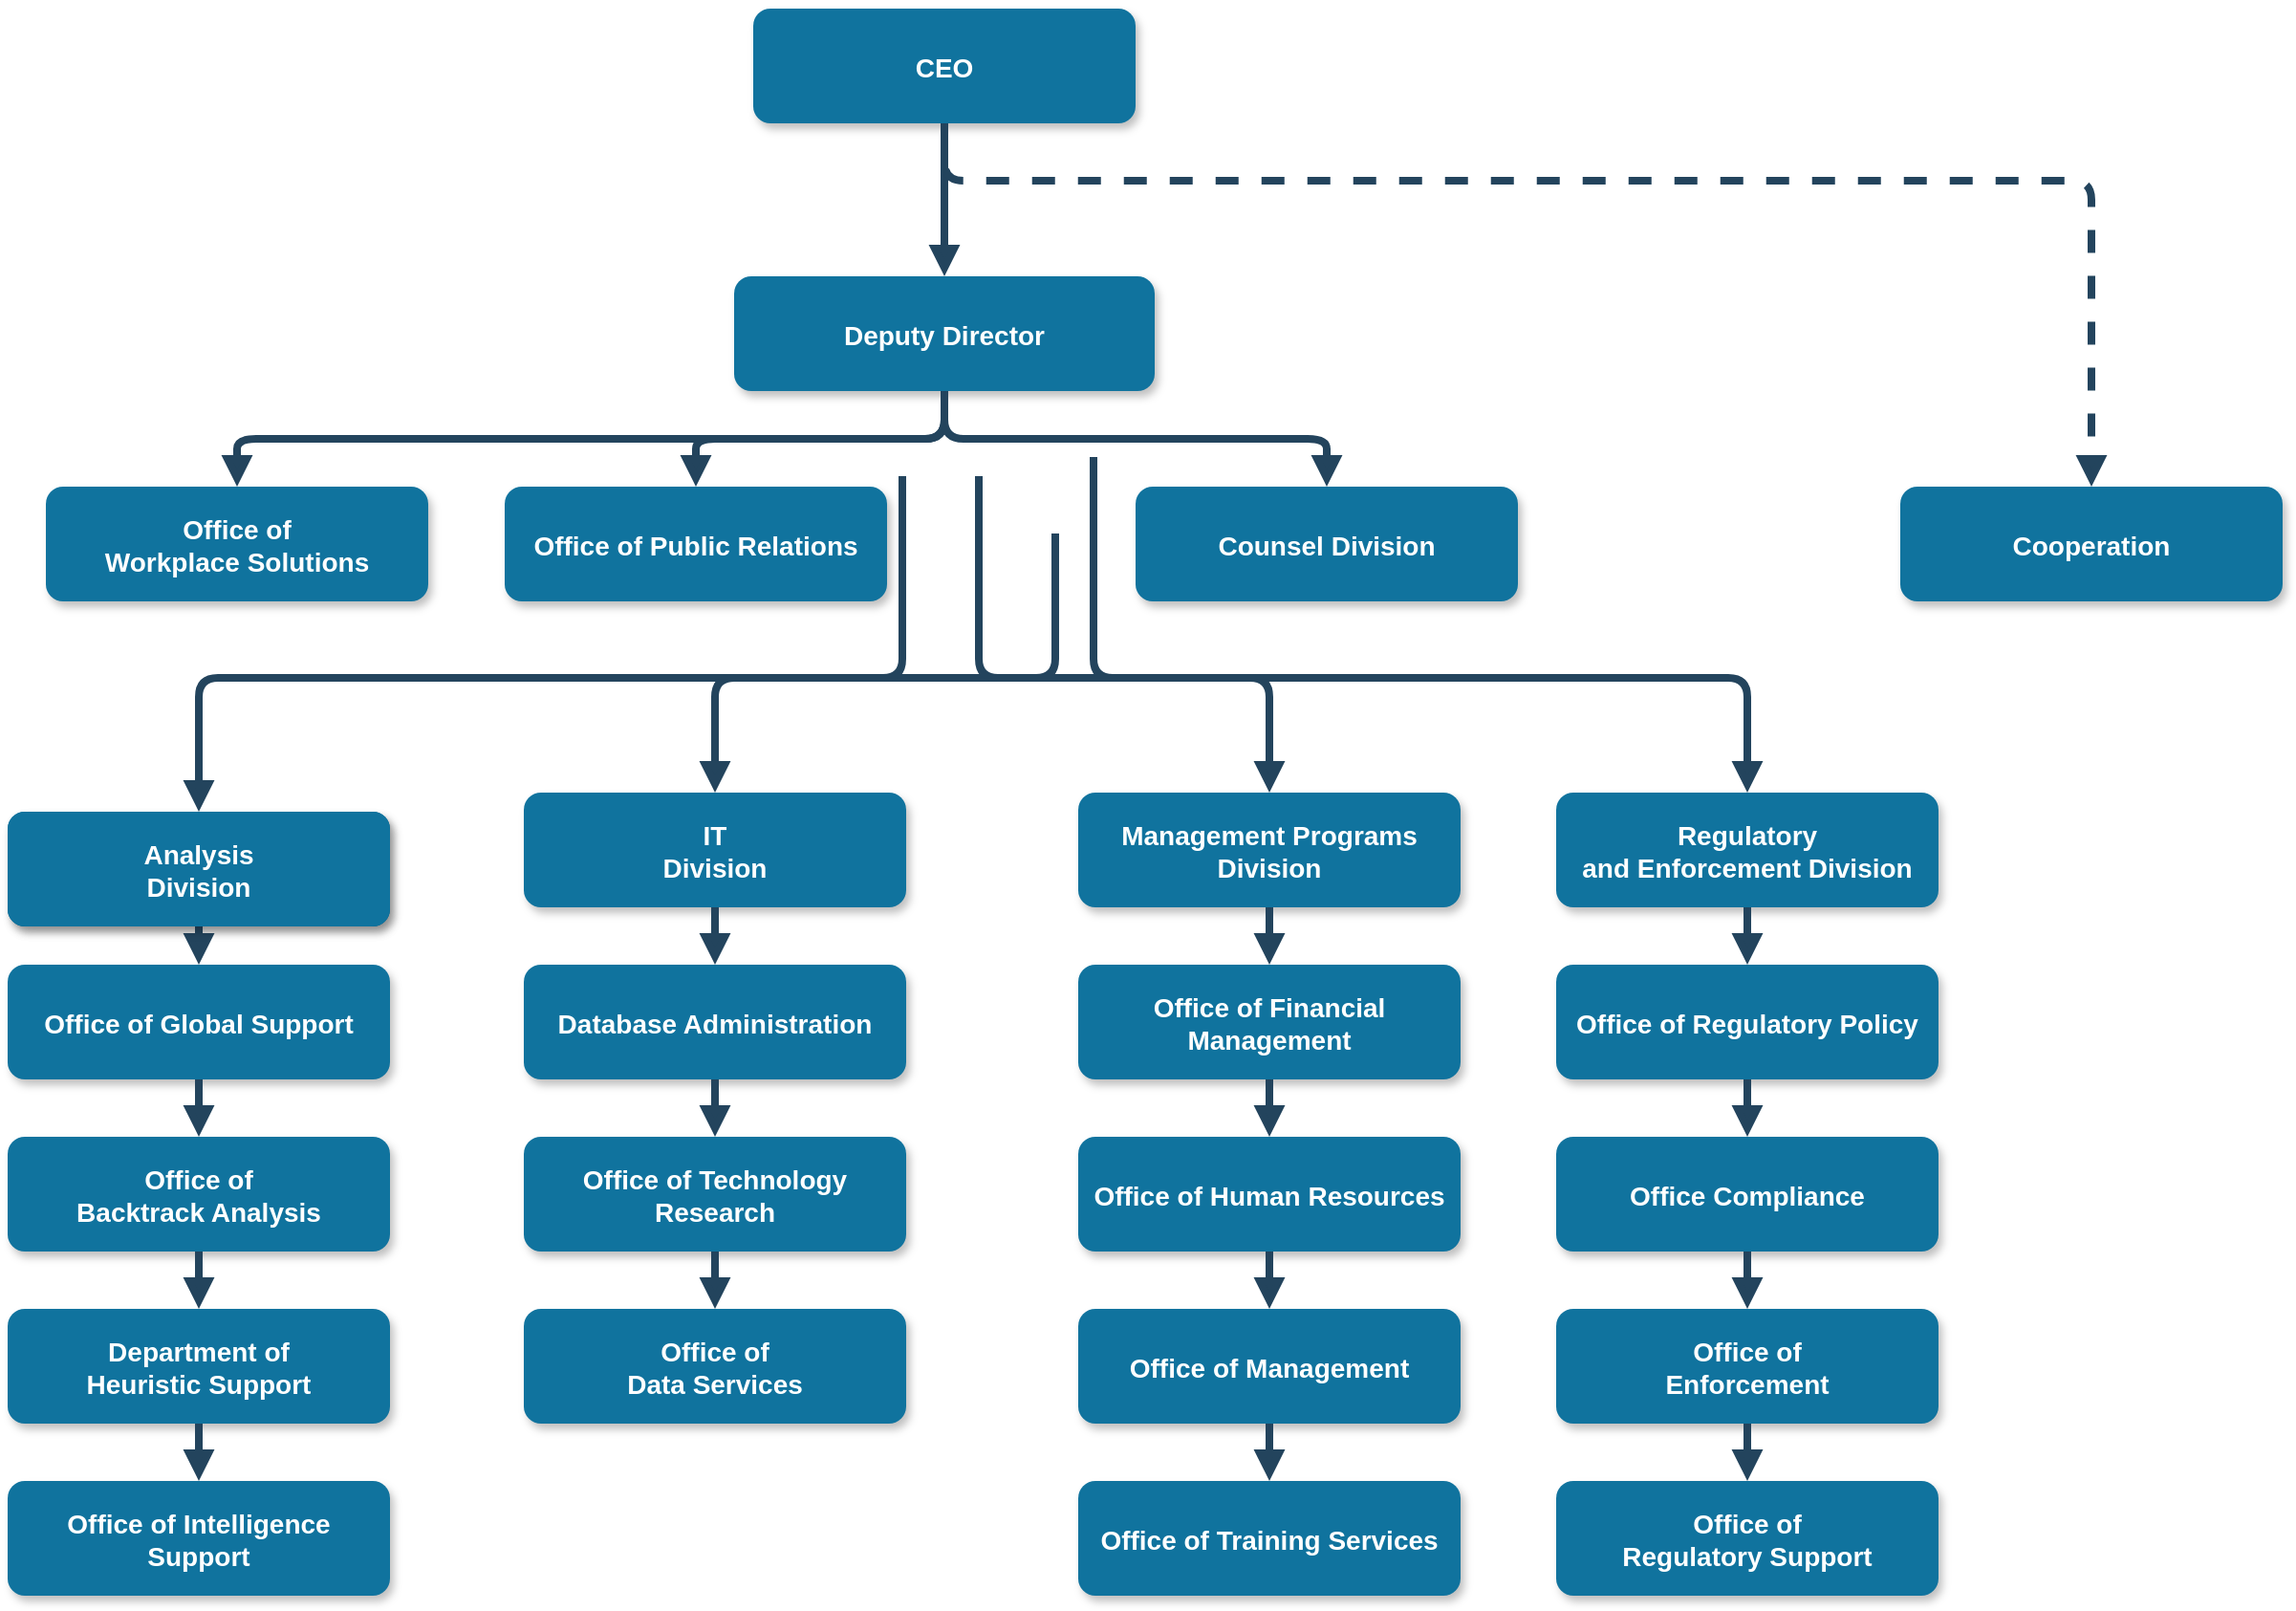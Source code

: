 <mxfile version="19.0.3" type="device" pages="2"><diagram name="Page-1" id="97916047-d0de-89f5-080d-49f4d83e522f"><mxGraphModel dx="866" dy="553" grid="1" gridSize="10" guides="1" tooltips="1" connect="1" arrows="1" fold="1" page="1" pageScale="1.5" pageWidth="1169" pageHeight="827" background="none" math="0" shadow="0"><root><mxCell id="0"/><mxCell id="1" parent="0"/><mxCell id="2" value="CEO" style="rounded=1;fillColor=#10739E;strokeColor=none;shadow=1;gradientColor=none;fontStyle=1;fontColor=#FFFFFF;fontSize=14;" parent="1" vertex="1"><mxGeometry x="672" y="205.5" width="200" height="60" as="geometry"/></mxCell><mxCell id="3" value="Deputy Director" style="rounded=1;fillColor=#10739E;strokeColor=none;shadow=1;gradientColor=none;fontStyle=1;fontColor=#FFFFFF;fontSize=14;" parent="1" vertex="1"><mxGeometry x="662" y="345.5" width="220" height="60" as="geometry"/></mxCell><mxCell id="4" value="Office of &#10;Workplace Solutions" style="rounded=1;fillColor=#10739E;strokeColor=none;shadow=1;gradientColor=none;fontStyle=1;fontColor=#FFFFFF;fontSize=14;" parent="1" vertex="1"><mxGeometry x="302" y="455.5" width="200" height="60" as="geometry"/></mxCell><mxCell id="5" value="Office of Public Relations" style="rounded=1;fillColor=#10739E;strokeColor=none;shadow=1;gradientColor=none;fontStyle=1;fontColor=#FFFFFF;fontSize=14;" parent="1" vertex="1"><mxGeometry x="542" y="455.5" width="200" height="60" as="geometry"/></mxCell><mxCell id="6" value="Counsel Division" style="rounded=1;fillColor=#10739E;strokeColor=none;shadow=1;gradientColor=none;fontStyle=1;fontColor=#FFFFFF;fontSize=14;" parent="1" vertex="1"><mxGeometry x="872" y="455.5" width="200" height="60" as="geometry"/></mxCell><mxCell id="7" value="Cooperation" style="rounded=1;fillColor=#10739E;strokeColor=none;shadow=1;gradientColor=none;fontStyle=1;fontColor=#FFFFFF;fontSize=14;" parent="1" vertex="1"><mxGeometry x="1272" y="455.5" width="200" height="60" as="geometry"/></mxCell><mxCell id="8" value="Analysis &#10;Division" style="rounded=1;fillColor=#10739E;strokeColor=none;shadow=1;gradientColor=none;fontStyle=1;fontColor=#FFFFFF;fontSize=14;" parent="1" vertex="1"><mxGeometry x="282" y="625.5" width="200" height="60" as="geometry"/></mxCell><mxCell id="9" value="Office of Global Support" style="rounded=1;fillColor=#10739E;strokeColor=none;shadow=1;gradientColor=none;fontStyle=1;fontColor=#FFFFFF;fontSize=14;" parent="1" vertex="1"><mxGeometry x="282" y="705.5" width="200" height="60" as="geometry"/></mxCell><mxCell id="10" value="Office of &#10;Backtrack Analysis" style="rounded=1;fillColor=#10739E;strokeColor=none;shadow=1;gradientColor=none;fontStyle=1;fontColor=#FFFFFF;fontSize=14;" parent="1" vertex="1"><mxGeometry x="282" y="795.5" width="200" height="60" as="geometry"/></mxCell><mxCell id="11" value="Department of &#10;Heuristic Support" style="rounded=1;fillColor=#10739E;strokeColor=none;shadow=1;gradientColor=none;fontStyle=1;fontColor=#FFFFFF;fontSize=14;" parent="1" vertex="1"><mxGeometry x="282" y="885.5" width="200" height="60" as="geometry"/></mxCell><mxCell id="12" value="Office of Intelligence &#10;Support" style="rounded=1;fillColor=#10739E;strokeColor=none;shadow=1;gradientColor=none;fontStyle=1;fontColor=#FFFFFF;fontSize=14;" parent="1" vertex="1"><mxGeometry x="282" y="975.5" width="200" height="60" as="geometry"/></mxCell><mxCell id="13" value="IT&#10;Division" style="rounded=1;fillColor=#10739E;strokeColor=none;shadow=1;gradientColor=none;fontStyle=1;fontColor=#FFFFFF;fontSize=14;" parent="1" vertex="1"><mxGeometry x="552" y="615.5" width="200" height="60" as="geometry"/></mxCell><mxCell id="14" value="Database Administration" style="rounded=1;fillColor=#10739E;strokeColor=none;shadow=1;gradientColor=none;fontStyle=1;fontColor=#FFFFFF;fontSize=14;" parent="1" vertex="1"><mxGeometry x="552" y="705.5" width="200" height="60" as="geometry"/></mxCell><mxCell id="15" value="Office of Technology &#10;Research" style="rounded=1;fillColor=#10739E;strokeColor=none;shadow=1;gradientColor=none;fontStyle=1;fontColor=#FFFFFF;fontSize=14;" parent="1" vertex="1"><mxGeometry x="552" y="795.5" width="200" height="60" as="geometry"/></mxCell><mxCell id="16" value="Office of&#10;Data Services" style="rounded=1;fillColor=#10739E;strokeColor=none;shadow=1;gradientColor=none;fontStyle=1;fontColor=#FFFFFF;fontSize=14;" parent="1" vertex="1"><mxGeometry x="552" y="885.5" width="200" height="60" as="geometry"/></mxCell><mxCell id="18" value="Management Programs &#10;Division" style="rounded=1;fillColor=#10739E;strokeColor=none;shadow=1;gradientColor=none;fontStyle=1;fontColor=#FFFFFF;fontSize=14;" parent="1" vertex="1"><mxGeometry x="842" y="615.5" width="200" height="60" as="geometry"/></mxCell><mxCell id="19" value="Office of Financial &#10;Management" style="rounded=1;fillColor=#10739E;strokeColor=none;shadow=1;gradientColor=none;fontStyle=1;fontColor=#FFFFFF;fontSize=14;" parent="1" vertex="1"><mxGeometry x="842" y="705.5" width="200" height="60" as="geometry"/></mxCell><mxCell id="20" value="Office of Human Resources" style="rounded=1;fillColor=#10739E;strokeColor=none;shadow=1;gradientColor=none;fontStyle=1;fontColor=#FFFFFF;fontSize=14;" parent="1" vertex="1"><mxGeometry x="842" y="795.5" width="200" height="60" as="geometry"/></mxCell><mxCell id="21" value="Office of Management " style="rounded=1;fillColor=#10739E;strokeColor=none;shadow=1;gradientColor=none;fontStyle=1;fontColor=#FFFFFF;fontSize=14;" parent="1" vertex="1"><mxGeometry x="842" y="885.5" width="200" height="60" as="geometry"/></mxCell><mxCell id="22" value="Office of Training Services" style="rounded=1;fillColor=#10739E;strokeColor=none;shadow=1;gradientColor=none;fontStyle=1;fontColor=#FFFFFF;fontSize=14;" parent="1" vertex="1"><mxGeometry x="842" y="975.5" width="200" height="60" as="geometry"/></mxCell><mxCell id="23" value="Regulatory &#10;and Enforcement Division" style="rounded=1;fillColor=#10739E;strokeColor=none;shadow=1;gradientColor=none;fontStyle=1;fontColor=#FFFFFF;fontSize=14;" parent="1" vertex="1"><mxGeometry x="1092" y="615.5" width="200" height="60" as="geometry"/></mxCell><mxCell id="24" value="Office of Regulatory Policy" style="rounded=1;fillColor=#10739E;strokeColor=none;shadow=1;gradientColor=none;fontStyle=1;fontColor=#FFFFFF;fontSize=14;" parent="1" vertex="1"><mxGeometry x="1092" y="705.5" width="200" height="60" as="geometry"/></mxCell><mxCell id="25" value="Office Compliance" style="rounded=1;fillColor=#10739E;strokeColor=none;shadow=1;gradientColor=none;fontStyle=1;fontColor=#FFFFFF;fontSize=14;" parent="1" vertex="1"><mxGeometry x="1092" y="795.5" width="200" height="60" as="geometry"/></mxCell><mxCell id="26" value="Office of &#10;Enforcement" style="rounded=1;fillColor=#10739E;strokeColor=none;shadow=1;gradientColor=none;fontStyle=1;fontColor=#FFFFFF;fontSize=14;" parent="1" vertex="1"><mxGeometry x="1092" y="885.5" width="200" height="60" as="geometry"/></mxCell><mxCell id="27" value="Office of&#10; Regulatory Support" style="rounded=1;fillColor=#10739E;strokeColor=none;shadow=1;gradientColor=none;fontStyle=1;fontColor=#FFFFFF;fontSize=14;" parent="1" vertex="1"><mxGeometry x="1092" y="975.5" width="200" height="60" as="geometry"/></mxCell><mxCell id="29" value="" style="edgeStyle=elbowEdgeStyle;elbow=vertical;strokeWidth=4;endArrow=block;endFill=1;fontStyle=1;strokeColor=#23445D;" parent="1" source="2" target="3" edge="1"><mxGeometry x="22" y="165.5" width="100" height="100" as="geometry"><mxPoint x="22" y="265.5" as="sourcePoint"/><mxPoint x="122" y="165.5" as="targetPoint"/></mxGeometry></mxCell><mxCell id="30" value="" style="edgeStyle=elbowEdgeStyle;elbow=vertical;strokeWidth=4;endArrow=block;endFill=1;fontStyle=1;strokeColor=#23445D;" parent="1" source="3" target="5" edge="1"><mxGeometry x="22" y="165.5" width="100" height="100" as="geometry"><mxPoint x="22" y="265.5" as="sourcePoint"/><mxPoint x="122" y="165.5" as="targetPoint"/></mxGeometry></mxCell><mxCell id="31" value="" style="edgeStyle=elbowEdgeStyle;elbow=vertical;strokeWidth=4;endArrow=block;endFill=1;fontStyle=1;strokeColor=#23445D;" parent="1" source="3" target="4" edge="1"><mxGeometry x="22" y="165.5" width="100" height="100" as="geometry"><mxPoint x="22" y="265.5" as="sourcePoint"/><mxPoint x="122" y="165.5" as="targetPoint"/></mxGeometry></mxCell><mxCell id="32" value="" style="edgeStyle=elbowEdgeStyle;elbow=vertical;strokeWidth=4;endArrow=block;endFill=1;fontStyle=1;strokeColor=#23445D;" parent="1" source="3" target="6" edge="1"><mxGeometry x="22" y="165.5" width="100" height="100" as="geometry"><mxPoint x="22" y="265.5" as="sourcePoint"/><mxPoint x="122" y="165.5" as="targetPoint"/></mxGeometry></mxCell><mxCell id="33" value="" style="edgeStyle=elbowEdgeStyle;elbow=vertical;strokeWidth=4;endArrow=block;endFill=1;fontStyle=1;dashed=1;strokeColor=#23445D;" parent="1" source="2" target="7" edge="1"><mxGeometry x="22" y="165.5" width="100" height="100" as="geometry"><mxPoint x="22" y="265.5" as="sourcePoint"/><mxPoint x="122" y="165.5" as="targetPoint"/><Array as="points"><mxPoint x="1062" y="295.5"/></Array></mxGeometry></mxCell><mxCell id="34" value="" style="edgeStyle=elbowEdgeStyle;elbow=vertical;strokeWidth=4;endArrow=block;endFill=1;fontStyle=1;strokeColor=#23445D;" parent="1" target="8" edge="1"><mxGeometry x="22" y="165.5" width="100" height="100" as="geometry"><mxPoint x="830" y="480" as="sourcePoint"/><mxPoint x="122" y="165.5" as="targetPoint"/><Array as="points"><mxPoint x="552" y="555.5"/></Array></mxGeometry></mxCell><mxCell id="37" value="" style="edgeStyle=elbowEdgeStyle;elbow=vertical;strokeWidth=4;endArrow=block;endFill=1;fontStyle=1;strokeColor=#23445D;" parent="1" target="23" edge="1"><mxGeometry x="22" y="165.5" width="100" height="100" as="geometry"><mxPoint x="850" y="440" as="sourcePoint"/><mxPoint x="122" y="165.5" as="targetPoint"/><Array as="points"><mxPoint x="972" y="555.5"/></Array></mxGeometry></mxCell><mxCell id="38" value="" style="edgeStyle=elbowEdgeStyle;elbow=vertical;strokeWidth=4;endArrow=block;endFill=1;fontStyle=1;strokeColor=#23445D;" parent="1" source="8" target="9" edge="1"><mxGeometry x="62" y="165.5" width="100" height="100" as="geometry"><mxPoint x="62" y="265.5" as="sourcePoint"/><mxPoint x="162" y="165.5" as="targetPoint"/></mxGeometry></mxCell><mxCell id="39" value="" style="edgeStyle=elbowEdgeStyle;elbow=vertical;strokeWidth=4;endArrow=block;endFill=1;fontStyle=1;strokeColor=#23445D;" parent="1" source="9" target="10" edge="1"><mxGeometry x="62" y="175.5" width="100" height="100" as="geometry"><mxPoint x="62" y="275.5" as="sourcePoint"/><mxPoint x="162" y="175.5" as="targetPoint"/></mxGeometry></mxCell><mxCell id="40" value="" style="edgeStyle=elbowEdgeStyle;elbow=vertical;strokeWidth=4;endArrow=block;endFill=1;fontStyle=1;strokeColor=#23445D;" parent="1" source="10" target="11" edge="1"><mxGeometry x="62" y="185.5" width="100" height="100" as="geometry"><mxPoint x="62" y="285.5" as="sourcePoint"/><mxPoint x="162" y="185.5" as="targetPoint"/></mxGeometry></mxCell><mxCell id="41" value="" style="edgeStyle=elbowEdgeStyle;elbow=vertical;strokeWidth=4;endArrow=block;endFill=1;fontStyle=1;strokeColor=#23445D;" parent="1" source="11" target="12" edge="1"><mxGeometry x="62" y="195.5" width="100" height="100" as="geometry"><mxPoint x="62" y="295.5" as="sourcePoint"/><mxPoint x="162" y="195.5" as="targetPoint"/></mxGeometry></mxCell><mxCell id="42" value="" style="edgeStyle=elbowEdgeStyle;elbow=vertical;strokeWidth=4;endArrow=block;endFill=1;fontStyle=1;strokeColor=#23445D;" parent="1" source="13" target="14" edge="1"><mxGeometry x="62" y="165.5" width="100" height="100" as="geometry"><mxPoint x="62" y="265.5" as="sourcePoint"/><mxPoint x="162" y="165.5" as="targetPoint"/></mxGeometry></mxCell><mxCell id="43" value="" style="edgeStyle=elbowEdgeStyle;elbow=vertical;strokeWidth=4;endArrow=block;endFill=1;fontStyle=1;strokeColor=#23445D;" parent="1" source="14" target="15" edge="1"><mxGeometry x="62" y="175.5" width="100" height="100" as="geometry"><mxPoint x="62" y="275.5" as="sourcePoint"/><mxPoint x="162" y="175.5" as="targetPoint"/></mxGeometry></mxCell><mxCell id="44" value="" style="edgeStyle=elbowEdgeStyle;elbow=vertical;strokeWidth=4;endArrow=block;endFill=1;fontStyle=1;strokeColor=#23445D;" parent="1" source="15" target="16" edge="1"><mxGeometry x="62" y="185.5" width="100" height="100" as="geometry"><mxPoint x="62" y="285.5" as="sourcePoint"/><mxPoint x="162" y="185.5" as="targetPoint"/></mxGeometry></mxCell><mxCell id="46" value="" style="edgeStyle=elbowEdgeStyle;elbow=vertical;strokeWidth=4;endArrow=block;endFill=1;fontStyle=1;strokeColor=#23445D;" parent="1" source="18" target="19" edge="1"><mxGeometry x="72" y="165.5" width="100" height="100" as="geometry"><mxPoint x="72" y="265.5" as="sourcePoint"/><mxPoint x="172" y="165.5" as="targetPoint"/></mxGeometry></mxCell><mxCell id="47" value="" style="edgeStyle=elbowEdgeStyle;elbow=vertical;strokeWidth=4;endArrow=block;endFill=1;fontStyle=1;strokeColor=#23445D;" parent="1" source="19" target="20" edge="1"><mxGeometry x="72" y="175.5" width="100" height="100" as="geometry"><mxPoint x="72" y="275.5" as="sourcePoint"/><mxPoint x="172" y="175.5" as="targetPoint"/></mxGeometry></mxCell><mxCell id="48" value="" style="edgeStyle=elbowEdgeStyle;elbow=vertical;strokeWidth=4;endArrow=block;endFill=1;fontStyle=1;strokeColor=#23445D;" parent="1" source="20" target="21" edge="1"><mxGeometry x="72" y="185.5" width="100" height="100" as="geometry"><mxPoint x="72" y="285.5" as="sourcePoint"/><mxPoint x="172" y="185.5" as="targetPoint"/></mxGeometry></mxCell><mxCell id="49" value="" style="edgeStyle=elbowEdgeStyle;elbow=vertical;strokeWidth=4;endArrow=block;endFill=1;fontStyle=1;strokeColor=#23445D;" parent="1" source="21" target="22" edge="1"><mxGeometry x="72" y="195.5" width="100" height="100" as="geometry"><mxPoint x="72" y="295.5" as="sourcePoint"/><mxPoint x="172" y="195.5" as="targetPoint"/></mxGeometry></mxCell><mxCell id="50" value="" style="edgeStyle=elbowEdgeStyle;elbow=vertical;strokeWidth=4;endArrow=block;endFill=1;fontStyle=1;strokeColor=#23445D;" parent="1" source="23" target="24" edge="1"><mxGeometry x="72" y="165.5" width="100" height="100" as="geometry"><mxPoint x="72" y="265.5" as="sourcePoint"/><mxPoint x="172" y="165.5" as="targetPoint"/></mxGeometry></mxCell><mxCell id="51" value="" style="edgeStyle=elbowEdgeStyle;elbow=vertical;strokeWidth=4;endArrow=block;endFill=1;fontStyle=1;strokeColor=#23445D;" parent="1" source="24" target="25" edge="1"><mxGeometry x="72" y="175.5" width="100" height="100" as="geometry"><mxPoint x="72" y="275.5" as="sourcePoint"/><mxPoint x="172" y="175.5" as="targetPoint"/></mxGeometry></mxCell><mxCell id="52" value="" style="edgeStyle=elbowEdgeStyle;elbow=vertical;strokeWidth=4;endArrow=block;endFill=1;fontStyle=1;strokeColor=#23445D;" parent="1" source="25" target="26" edge="1"><mxGeometry x="72" y="185.5" width="100" height="100" as="geometry"><mxPoint x="72" y="285.5" as="sourcePoint"/><mxPoint x="172" y="185.5" as="targetPoint"/></mxGeometry></mxCell><mxCell id="53" value="" style="edgeStyle=elbowEdgeStyle;elbow=vertical;strokeWidth=4;endArrow=block;endFill=1;fontStyle=1;strokeColor=#23445D;" parent="1" source="26" target="27" edge="1"><mxGeometry x="72" y="195.5" width="100" height="100" as="geometry"><mxPoint x="72" y="295.5" as="sourcePoint"/><mxPoint x="172" y="195.5" as="targetPoint"/></mxGeometry></mxCell><mxCell id="54" value="" style="edgeStyle=elbowEdgeStyle;elbow=vertical;strokeWidth=4;endArrow=block;endFill=1;fontStyle=1;strokeColor=#23445D;" parent="1" target="13" edge="1"><mxGeometry x="22" y="165.5" width="100" height="100" as="geometry"><mxPoint x="750" y="450" as="sourcePoint"/><mxPoint x="122" y="165.5" as="targetPoint"/><Array as="points"><mxPoint x="652" y="555.5"/></Array></mxGeometry></mxCell><mxCell id="55" value="" style="edgeStyle=elbowEdgeStyle;elbow=vertical;strokeWidth=4;endArrow=block;endFill=1;fontStyle=1;strokeColor=#23445D;" parent="1" target="18" edge="1"><mxGeometry x="22" y="165.5" width="100" height="100" as="geometry"><mxPoint x="790" y="450" as="sourcePoint"/><mxPoint x="122" y="165.5" as="targetPoint"/><Array as="points"><mxPoint x="942" y="555.5"/></Array></mxGeometry></mxCell><mxCell id="XKDRv-IVMQBQ2wQmNPty-55" value="Analysis &#10;Division" style="rounded=1;fillColor=#10739E;strokeColor=none;shadow=1;gradientColor=none;fontStyle=1;fontColor=#FFFFFF;fontSize=14;" parent="1" vertex="1"><mxGeometry x="282" y="625.5" width="200" height="60" as="geometry"/></mxCell></root></mxGraphModel></diagram><diagram id="vT-ameYyPmTnkrsX9AWl" name="Página-2"><mxGraphModel dx="1019" dy="651" grid="1" gridSize="10" guides="1" tooltips="1" connect="1" arrows="1" fold="1" page="1" pageScale="1" pageWidth="827" pageHeight="1169" math="0" shadow="0"><root><mxCell id="0"/><mxCell id="1" parent="0"/><mxCell id="h2H-JvPtuWfwIpTq1Qzt-1" value="CEO" style="rounded=1;fillColor=#10739E;strokeColor=none;shadow=1;gradientColor=none;fontStyle=1;fontColor=#FFFFFF;fontSize=14;" parent="1" vertex="1"><mxGeometry x="560" y="100" width="200" height="60" as="geometry"/></mxCell><mxCell id="6qBDC7bkaOfflLgzDCaR-1" value="" style="edgeStyle=elbowEdgeStyle;strokeWidth=4;endArrow=block;endFill=1;fontStyle=1;strokeColor=#23445D;exitX=0.5;exitY=1;exitDx=0;exitDy=0;startArrow=none;entryX=1;entryY=0.5;entryDx=0;entryDy=0;" parent="1" source="BiW3LJtFFpmj5tYcXLBt-10" target="BiW3LJtFFpmj5tYcXLBt-2" edge="1"><mxGeometry x="-270" y="-34.5" width="100" height="100" as="geometry"><mxPoint x="538" y="280" as="sourcePoint"/><mxPoint x="330" y="740" as="targetPoint"/><Array as="points"><mxPoint x="660" y="380"/></Array></mxGeometry></mxCell><mxCell id="BiW3LJtFFpmj5tYcXLBt-6" value="" style="edgeStyle=elbowEdgeStyle;strokeWidth=4;endArrow=block;endFill=1;fontStyle=1;strokeColor=#23445D;exitX=0.5;exitY=1;exitDx=0;exitDy=0;entryX=1;entryY=0.5;entryDx=0;entryDy=0;" parent="1" source="BiW3LJtFFpmj5tYcXLBt-10" target="BiW3LJtFFpmj5tYcXLBt-1" edge="1"><mxGeometry x="-220" y="180.5" width="100" height="100" as="geometry"><mxPoint x="710" y="385" as="sourcePoint"/><mxPoint x="500" y="535" as="targetPoint"/><Array as="points"><mxPoint x="660" y="430"/></Array></mxGeometry></mxCell><mxCell id="Zw_r8Z9AT6042wjIXPFY-2" value="" style="edgeStyle=elbowEdgeStyle;strokeWidth=4;endArrow=block;endFill=1;fontStyle=1;strokeColor=#23445D;exitX=0.5;exitY=1;exitDx=0;exitDy=0;entryX=1;entryY=0.5;entryDx=0;entryDy=0;" parent="1" source="BiW3LJtFFpmj5tYcXLBt-10" target="BiW3LJtFFpmj5tYcXLBt-9" edge="1"><mxGeometry x="-190" y="260.5" width="100" height="100" as="geometry"><mxPoint x="690.0" y="390" as="sourcePoint"/><mxPoint x="610.0" y="570" as="targetPoint"/><Array as="points"><mxPoint x="660" y="440"/></Array></mxGeometry></mxCell><mxCell id="Zw_r8Z9AT6042wjIXPFY-3" value="" style="edgeStyle=elbowEdgeStyle;strokeWidth=4;endArrow=block;endFill=1;fontStyle=1;strokeColor=#23445D;entryX=1;entryY=0.5;entryDx=0;entryDy=0;exitX=0.5;exitY=1;exitDx=0;exitDy=0;" parent="1" source="BiW3LJtFFpmj5tYcXLBt-10" target="BiW3LJtFFpmj5tYcXLBt-3" edge="1"><mxGeometry x="-180" y="270.5" width="100" height="100" as="geometry"><mxPoint x="700" y="350" as="sourcePoint"/><mxPoint x="590.0" y="580" as="targetPoint"/><Array as="points"><mxPoint x="660" y="600"/></Array></mxGeometry></mxCell><mxCell id="Zw_r8Z9AT6042wjIXPFY-4" value="" style="edgeStyle=elbowEdgeStyle;strokeWidth=4;endArrow=block;endFill=1;fontStyle=1;strokeColor=#23445D;entryX=1;entryY=0.5;entryDx=0;entryDy=0;exitX=0.5;exitY=1;exitDx=0;exitDy=0;" parent="1" source="BiW3LJtFFpmj5tYcXLBt-10" target="BiW3LJtFFpmj5tYcXLBt-4" edge="1"><mxGeometry x="-150" y="360.5" width="100" height="100" as="geometry"><mxPoint x="690.0" y="400" as="sourcePoint"/><mxPoint x="610.0" y="740" as="targetPoint"/><Array as="points"><mxPoint x="660" y="690"/></Array></mxGeometry></mxCell><mxCell id="Zw_r8Z9AT6042wjIXPFY-5" value="" style="edgeStyle=elbowEdgeStyle;strokeWidth=4;endArrow=block;endFill=1;fontStyle=1;strokeColor=#23445D;entryX=0;entryY=0.5;entryDx=0;entryDy=0;exitX=0.5;exitY=1;exitDx=0;exitDy=0;" parent="1" source="BiW3LJtFFpmj5tYcXLBt-10" target="BiW3LJtFFpmj5tYcXLBt-8" edge="1"><mxGeometry x="-140" y="370.5" width="100" height="100" as="geometry"><mxPoint x="670.0" y="320" as="sourcePoint"/><mxPoint x="590.0" y="740" as="targetPoint"/><Array as="points"><mxPoint x="660" y="570"/></Array></mxGeometry></mxCell><mxCell id="Zw_r8Z9AT6042wjIXPFY-6" value="" style="edgeStyle=elbowEdgeStyle;strokeWidth=4;endArrow=block;endFill=1;fontStyle=1;strokeColor=#23445D;entryX=0;entryY=0.5;entryDx=0;entryDy=0;exitX=0.5;exitY=1;exitDx=0;exitDy=0;" parent="1" source="BiW3LJtFFpmj5tYcXLBt-10" target="BiW3LJtFFpmj5tYcXLBt-5" edge="1"><mxGeometry x="-130" y="380.5" width="100" height="100" as="geometry"><mxPoint x="680.0" y="330" as="sourcePoint"/><mxPoint x="790" y="610" as="targetPoint"/><Array as="points"><mxPoint x="660" y="420"/></Array></mxGeometry></mxCell><mxCell id="Zw_r8Z9AT6042wjIXPFY-7" value="" style="edgeStyle=elbowEdgeStyle;strokeWidth=4;endArrow=block;endFill=1;fontStyle=1;strokeColor=#23445D;entryX=0;entryY=0.5;entryDx=0;entryDy=0;exitX=0.5;exitY=1;exitDx=0;exitDy=0;" parent="1" source="BiW3LJtFFpmj5tYcXLBt-10" target="BiW3LJtFFpmj5tYcXLBt-7" edge="1"><mxGeometry x="-120" y="390.5" width="100" height="100" as="geometry"><mxPoint x="670" y="320" as="sourcePoint"/><mxPoint x="790" y="520" as="targetPoint"/><Array as="points"><mxPoint x="660" y="360"/></Array></mxGeometry></mxCell><mxCell id="Zw_r8Z9AT6042wjIXPFY-8" value="" style="edgeStyle=elbowEdgeStyle;strokeWidth=4;endArrow=block;endFill=1;fontStyle=1;strokeColor=#23445D;entryX=0.5;entryY=0;entryDx=0;entryDy=0;exitX=0.5;exitY=1;exitDx=0;exitDy=0;" parent="1" source="h2H-JvPtuWfwIpTq1Qzt-1" target="BiW3LJtFFpmj5tYcXLBt-10" edge="1"><mxGeometry x="-110" y="400.5" width="100" height="100" as="geometry"><mxPoint x="670" y="320" as="sourcePoint"/><mxPoint x="790" y="420.0" as="targetPoint"/><Array as="points"/></mxGeometry></mxCell><mxCell id="mXP1HdIOXWbIo2EC11x_-1" value="" style="edgeStyle=elbowEdgeStyle;elbow=vertical;strokeWidth=4;endArrow=block;endFill=1;fontStyle=1;dashed=1;strokeColor=#23445D;exitX=0.5;exitY=1;exitDx=0;exitDy=0;entryX=0;entryY=0.5;entryDx=0;entryDy=0;" parent="1" source="h2H-JvPtuWfwIpTq1Qzt-1" target="BiW3LJtFFpmj5tYcXLBt-11" edge="1"><mxGeometry x="22" y="165.5" width="100" height="100" as="geometry"><mxPoint x="772" y="265.5" as="sourcePoint"/><mxPoint x="1372" y="455.5" as="targetPoint"/><Array as="points"><mxPoint x="660" y="190"/></Array></mxGeometry></mxCell><mxCell id="Z3zWmmFU-XCIctQoR0ia-50" value="" style="group" vertex="1" connectable="0" parent="1"><mxGeometry x="370" y="450" width="200" height="80" as="geometry"/></mxCell><mxCell id="BiW3LJtFFpmj5tYcXLBt-1" value="Infra &amp; Security" style="rounded=1;fillColor=#10739E;strokeColor=none;shadow=1;gradientColor=none;fontStyle=1;fontColor=#FFFFFF;fontSize=14;" parent="Z3zWmmFU-XCIctQoR0ia-50" vertex="1"><mxGeometry width="200" height="60" as="geometry"/></mxCell><mxCell id="Z3zWmmFU-XCIctQoR0ia-4" value="&lt;b style=&quot;font-size: 15px;&quot;&gt;3&lt;/b&gt;" style="text;html=1;strokeColor=none;fillColor=none;align=center;verticalAlign=middle;whiteSpace=wrap;rounded=0;labelBackgroundColor=none;fontColor=#FFFFFF;" vertex="1" parent="Z3zWmmFU-XCIctQoR0ia-50"><mxGeometry x="170" width="30" height="30" as="geometry"/></mxCell><mxCell id="Z3zWmmFU-XCIctQoR0ia-16" value="" style="group" vertex="1" connectable="0" parent="Z3zWmmFU-XCIctQoR0ia-50"><mxGeometry x="20" y="70" width="100" height="10" as="geometry"/></mxCell><mxCell id="Z3zWmmFU-XCIctQoR0ia-17" value="" style="rounded=1;fillColor=#10739E;strokeColor=none;shadow=1;gradientColor=none;fontStyle=1;fontColor=#FFFFFF;fontSize=14;" vertex="1" parent="Z3zWmmFU-XCIctQoR0ia-16"><mxGeometry width="80" height="10" as="geometry"/></mxCell><mxCell id="Z3zWmmFU-XCIctQoR0ia-18" value="" style="group" vertex="1" connectable="0" parent="Z3zWmmFU-XCIctQoR0ia-50"><mxGeometry x="110" y="70" width="80" height="10" as="geometry"/></mxCell><mxCell id="Z3zWmmFU-XCIctQoR0ia-19" value="" style="rounded=1;fillColor=#10739E;strokeColor=none;shadow=1;gradientColor=none;fontStyle=1;fontColor=#FFFFFF;fontSize=14;" vertex="1" parent="Z3zWmmFU-XCIctQoR0ia-18"><mxGeometry width="80" height="10" as="geometry"/></mxCell><mxCell id="Z3zWmmFU-XCIctQoR0ia-51" value="" style="group" vertex="1" connectable="0" parent="1"><mxGeometry x="370" y="340" width="200" height="60" as="geometry"/></mxCell><mxCell id="Z3zWmmFU-XCIctQoR0ia-12" value="" style="group" vertex="1" connectable="0" parent="Z3zWmmFU-XCIctQoR0ia-51"><mxGeometry width="200" height="60" as="geometry"/></mxCell><mxCell id="BiW3LJtFFpmj5tYcXLBt-2" value="Human Resources" style="rounded=1;fillColor=#10739E;strokeColor=none;shadow=1;gradientColor=none;fontStyle=1;fontColor=#FFFFFF;fontSize=14;" parent="Z3zWmmFU-XCIctQoR0ia-12" vertex="1"><mxGeometry width="200" height="60" as="geometry"/></mxCell><mxCell id="Z3zWmmFU-XCIctQoR0ia-3" value="&lt;b style=&quot;font-size: 15px;&quot;&gt;2&lt;/b&gt;" style="text;html=1;strokeColor=none;fillColor=none;align=center;verticalAlign=middle;whiteSpace=wrap;rounded=0;labelBackgroundColor=none;fontColor=#FFFFFF;" vertex="1" parent="Z3zWmmFU-XCIctQoR0ia-12"><mxGeometry x="170" width="30" height="30" as="geometry"/></mxCell><mxCell id="Z3zWmmFU-XCIctQoR0ia-13" value="" style="group" vertex="1" connectable="0" parent="Z3zWmmFU-XCIctQoR0ia-51"><mxGeometry x="20" y="50" width="180" height="10" as="geometry"/></mxCell><mxCell id="Z3zWmmFU-XCIctQoR0ia-14" value="" style="rounded=1;fillColor=#10739E;strokeColor=none;shadow=1;gradientColor=none;fontStyle=1;fontColor=#FFFFFF;fontSize=14;" vertex="1" parent="Z3zWmmFU-XCIctQoR0ia-13"><mxGeometry x="-10" y="20" width="180" height="10" as="geometry"/></mxCell><mxCell id="Z3zWmmFU-XCIctQoR0ia-53" value="" style="group" vertex="1" connectable="0" parent="1"><mxGeometry x="370" y="560" width="200" height="80" as="geometry"/></mxCell><mxCell id="BiW3LJtFFpmj5tYcXLBt-9" value="Marketing &amp; Sales" style="rounded=1;fillColor=#10739E;strokeColor=none;shadow=1;gradientColor=none;fontStyle=1;fontColor=#FFFFFF;fontSize=14;" parent="Z3zWmmFU-XCIctQoR0ia-53" vertex="1"><mxGeometry width="200" height="60" as="geometry"/></mxCell><mxCell id="Z3zWmmFU-XCIctQoR0ia-5" value="&lt;b style=&quot;font-size: 15px;&quot;&gt;4&lt;/b&gt;" style="text;html=1;strokeColor=none;fillColor=none;align=center;verticalAlign=middle;whiteSpace=wrap;rounded=0;labelBackgroundColor=none;fontColor=#FFFFFF;" vertex="1" parent="Z3zWmmFU-XCIctQoR0ia-53"><mxGeometry x="170" width="30" height="30" as="geometry"/></mxCell><mxCell id="Z3zWmmFU-XCIctQoR0ia-21" value="" style="group" vertex="1" connectable="0" parent="Z3zWmmFU-XCIctQoR0ia-53"><mxGeometry x="15" y="70" width="100" height="10" as="geometry"/></mxCell><mxCell id="Z3zWmmFU-XCIctQoR0ia-22" value="" style="rounded=1;fillColor=#10739E;strokeColor=none;shadow=1;gradientColor=none;fontStyle=1;fontColor=#FFFFFF;fontSize=14;" vertex="1" parent="Z3zWmmFU-XCIctQoR0ia-21"><mxGeometry width="80" height="10" as="geometry"/></mxCell><mxCell id="Z3zWmmFU-XCIctQoR0ia-23" value="" style="group" vertex="1" connectable="0" parent="Z3zWmmFU-XCIctQoR0ia-53"><mxGeometry x="105" y="70" width="80" height="10" as="geometry"/></mxCell><mxCell id="Z3zWmmFU-XCIctQoR0ia-24" value="" style="rounded=1;fillColor=#10739E;strokeColor=none;shadow=1;gradientColor=none;fontStyle=1;fontColor=#FFFFFF;fontSize=14;" vertex="1" parent="Z3zWmmFU-XCIctQoR0ia-23"><mxGeometry width="80" height="10" as="geometry"/></mxCell><mxCell id="Z3zWmmFU-XCIctQoR0ia-55" value="" style="group" vertex="1" connectable="0" parent="1"><mxGeometry x="375" y="680" width="200" height="80" as="geometry"/></mxCell><mxCell id="BiW3LJtFFpmj5tYcXLBt-3" value="Image &amp; Comms" style="rounded=1;fillColor=#10739E;strokeColor=none;shadow=1;gradientColor=none;fontStyle=1;fontColor=#FFFFFF;fontSize=14;" parent="Z3zWmmFU-XCIctQoR0ia-55" vertex="1"><mxGeometry width="200" height="60" as="geometry"/></mxCell><mxCell id="Z3zWmmFU-XCIctQoR0ia-25" value="" style="group" vertex="1" connectable="0" parent="Z3zWmmFU-XCIctQoR0ia-55"><mxGeometry x="10" y="70" width="180" height="10" as="geometry"/></mxCell><mxCell id="Z3zWmmFU-XCIctQoR0ia-26" value="" style="rounded=1;fillColor=#10739E;strokeColor=none;shadow=1;gradientColor=none;fontStyle=1;fontColor=#FFFFFF;fontSize=14;" vertex="1" parent="Z3zWmmFU-XCIctQoR0ia-25"><mxGeometry width="180" height="10" as="geometry"/></mxCell><mxCell id="Z3zWmmFU-XCIctQoR0ia-6" value="&lt;b style=&quot;font-size: 15px;&quot;&gt;5&lt;/b&gt;" style="text;html=1;strokeColor=none;fillColor=none;align=center;verticalAlign=middle;whiteSpace=wrap;rounded=0;labelBackgroundColor=none;fontColor=#FFFFFF;" vertex="1" parent="Z3zWmmFU-XCIctQoR0ia-55"><mxGeometry x="170" width="30" height="30" as="geometry"/></mxCell><mxCell id="Z3zWmmFU-XCIctQoR0ia-56" value="" style="group" vertex="1" connectable="0" parent="1"><mxGeometry x="375" y="790" width="200" height="80" as="geometry"/></mxCell><mxCell id="BiW3LJtFFpmj5tYcXLBt-4" value="Accounting" style="rounded=1;fillColor=#10739E;strokeColor=none;shadow=1;gradientColor=none;fontStyle=1;fontColor=#FFFFFF;fontSize=14;" parent="Z3zWmmFU-XCIctQoR0ia-56" vertex="1"><mxGeometry width="200" height="60" as="geometry"/></mxCell><mxCell id="Z3zWmmFU-XCIctQoR0ia-27" value="" style="group" vertex="1" connectable="0" parent="Z3zWmmFU-XCIctQoR0ia-56"><mxGeometry x="10" y="70" width="180" height="10" as="geometry"/></mxCell><mxCell id="Z3zWmmFU-XCIctQoR0ia-28" value="" style="rounded=1;fillColor=#10739E;strokeColor=none;shadow=1;gradientColor=none;fontStyle=1;fontColor=#FFFFFF;fontSize=14;" vertex="1" parent="Z3zWmmFU-XCIctQoR0ia-27"><mxGeometry width="180" height="10" as="geometry"/></mxCell><mxCell id="Z3zWmmFU-XCIctQoR0ia-7" value="&lt;b style=&quot;font-size: 15px;&quot;&gt;6&lt;/b&gt;" style="text;html=1;strokeColor=none;fillColor=none;align=center;verticalAlign=middle;whiteSpace=wrap;rounded=0;labelBackgroundColor=none;fontColor=#FFFFFF;" vertex="1" parent="Z3zWmmFU-XCIctQoR0ia-56"><mxGeometry x="170" width="30" height="30" as="geometry"/></mxCell><mxCell id="Z3zWmmFU-XCIctQoR0ia-57" value="" style="group" vertex="1" connectable="0" parent="1"><mxGeometry x="560" y="240" width="200" height="80" as="geometry"/></mxCell><mxCell id="BiW3LJtFFpmj5tYcXLBt-10" value="Strategy" style="rounded=1;fillColor=#10739E;strokeColor=none;shadow=1;gradientColor=none;fontStyle=1;fontColor=#FFFFFF;fontSize=14;" parent="Z3zWmmFU-XCIctQoR0ia-57" vertex="1"><mxGeometry width="200" height="60" as="geometry"/></mxCell><mxCell id="Z3zWmmFU-XCIctQoR0ia-2" value="&lt;b style=&quot;font-size: 15px;&quot;&gt;1&lt;/b&gt;" style="text;html=1;strokeColor=none;fillColor=none;align=center;verticalAlign=middle;whiteSpace=wrap;rounded=0;labelBackgroundColor=none;fontColor=#FFFFFF;" vertex="1" parent="Z3zWmmFU-XCIctQoR0ia-57"><mxGeometry x="170" width="30" height="30" as="geometry"/></mxCell><mxCell id="Z3zWmmFU-XCIctQoR0ia-29" value="" style="group" vertex="1" connectable="0" parent="Z3zWmmFU-XCIctQoR0ia-57"><mxGeometry x="10" y="70" width="180" height="10" as="geometry"/></mxCell><mxCell id="Z3zWmmFU-XCIctQoR0ia-30" value="" style="rounded=1;fillColor=#10739E;strokeColor=none;shadow=1;gradientColor=none;fontStyle=1;fontColor=#FFFFFF;fontSize=14;" vertex="1" parent="Z3zWmmFU-XCIctQoR0ia-29"><mxGeometry width="180" height="10" as="geometry"/></mxCell><mxCell id="Z3zWmmFU-XCIctQoR0ia-58" value="" style="group" vertex="1" connectable="0" parent="1"><mxGeometry x="750" y="360" width="200" height="260" as="geometry"/></mxCell><mxCell id="BiW3LJtFFpmj5tYcXLBt-7" value="Prod &amp; Sol Development" style="rounded=1;fillColor=#10739E;strokeColor=none;shadow=1;gradientColor=none;fontStyle=1;fontColor=#FFFFFF;fontSize=14;" parent="Z3zWmmFU-XCIctQoR0ia-58" vertex="1"><mxGeometry width="200" height="60" as="geometry"/></mxCell><mxCell id="Z3zWmmFU-XCIctQoR0ia-8" value="&lt;b style=&quot;font-size: 15px;&quot;&gt;7&lt;/b&gt;" style="text;html=1;strokeColor=none;fillColor=none;align=center;verticalAlign=middle;whiteSpace=wrap;rounded=0;labelBackgroundColor=none;fontColor=#FFFFFF;" vertex="1" parent="Z3zWmmFU-XCIctQoR0ia-58"><mxGeometry x="170" width="30" height="30" as="geometry"/></mxCell><mxCell id="Z3zWmmFU-XCIctQoR0ia-33" value="" style="group" vertex="1" connectable="0" parent="Z3zWmmFU-XCIctQoR0ia-58"><mxGeometry x="110" y="110" width="80" height="10" as="geometry"/></mxCell><mxCell id="Z3zWmmFU-XCIctQoR0ia-34" value="" style="rounded=1;fillColor=#10739E;strokeColor=none;shadow=1;gradientColor=none;fontStyle=1;fontColor=#FFFFFF;fontSize=14;" vertex="1" parent="Z3zWmmFU-XCIctQoR0ia-33"><mxGeometry width="80" height="10" as="geometry"/></mxCell><mxCell id="Z3zWmmFU-XCIctQoR0ia-36" value="" style="rounded=1;fillColor=#10739E;strokeColor=none;shadow=1;gradientColor=none;fontStyle=1;fontColor=#FFFFFF;fontSize=14;" vertex="1" parent="Z3zWmmFU-XCIctQoR0ia-58"><mxGeometry x="20" y="90" width="80" height="10" as="geometry"/></mxCell><mxCell id="Z3zWmmFU-XCIctQoR0ia-37" value="" style="rounded=1;fillColor=#10739E;strokeColor=none;shadow=1;gradientColor=none;fontStyle=1;fontColor=#FFFFFF;fontSize=14;" vertex="1" parent="Z3zWmmFU-XCIctQoR0ia-58"><mxGeometry x="110" y="90" width="80" height="10" as="geometry"/></mxCell><mxCell id="Z3zWmmFU-XCIctQoR0ia-38" value="" style="rounded=1;fillColor=#10739E;strokeColor=none;shadow=1;gradientColor=none;fontStyle=1;fontColor=#FFFFFF;fontSize=14;" vertex="1" parent="Z3zWmmFU-XCIctQoR0ia-58"><mxGeometry x="20" y="70" width="80" height="10" as="geometry"/></mxCell><mxCell id="Z3zWmmFU-XCIctQoR0ia-39" value="" style="rounded=1;fillColor=#10739E;strokeColor=none;shadow=1;gradientColor=none;fontStyle=1;fontColor=#FFFFFF;fontSize=14;" vertex="1" parent="Z3zWmmFU-XCIctQoR0ia-58"><mxGeometry x="110" y="70" width="80" height="10" as="geometry"/></mxCell><mxCell id="Z3zWmmFU-XCIctQoR0ia-31" value="" style="group" vertex="1" connectable="0" parent="Z3zWmmFU-XCIctQoR0ia-58"><mxGeometry x="-370" y="170" width="100" height="10" as="geometry"/></mxCell><mxCell id="Z3zWmmFU-XCIctQoR0ia-32" value="" style="rounded=1;fillColor=#10739E;strokeColor=none;shadow=1;gradientColor=none;fontStyle=1;fontColor=#FFFFFF;fontSize=14;" vertex="1" parent="Z3zWmmFU-XCIctQoR0ia-31"><mxGeometry x="390" y="-60" width="80" height="10" as="geometry"/></mxCell><mxCell id="Z3zWmmFU-XCIctQoR0ia-60" value="" style="group" vertex="1" connectable="0" parent="Z3zWmmFU-XCIctQoR0ia-58"><mxGeometry y="160" width="200" height="100" as="geometry"/></mxCell><mxCell id="BiW3LJtFFpmj5tYcXLBt-5" value="Operations &amp; Support" style="rounded=1;fillColor=#10739E;strokeColor=none;shadow=1;gradientColor=none;fontStyle=1;fontColor=#FFFFFF;fontSize=14;" parent="Z3zWmmFU-XCIctQoR0ia-60" vertex="1"><mxGeometry width="200" height="60" as="geometry"/></mxCell><mxCell id="Z3zWmmFU-XCIctQoR0ia-9" value="&lt;b style=&quot;font-size: 15px;&quot;&gt;8&lt;/b&gt;" style="text;html=1;strokeColor=none;fillColor=none;align=center;verticalAlign=middle;whiteSpace=wrap;rounded=0;labelBackgroundColor=none;fontColor=#FFFFFF;" vertex="1" parent="Z3zWmmFU-XCIctQoR0ia-60"><mxGeometry x="170" width="30" height="30" as="geometry"/></mxCell><mxCell id="Z3zWmmFU-XCIctQoR0ia-40" value="" style="rounded=1;fillColor=#10739E;strokeColor=none;shadow=1;gradientColor=none;fontStyle=1;fontColor=#FFFFFF;fontSize=14;" vertex="1" parent="Z3zWmmFU-XCIctQoR0ia-60"><mxGeometry x="15" y="90" width="80" height="10" as="geometry"/></mxCell><mxCell id="Z3zWmmFU-XCIctQoR0ia-41" value="" style="rounded=1;fillColor=#10739E;strokeColor=none;shadow=1;gradientColor=none;fontStyle=1;fontColor=#FFFFFF;fontSize=14;" vertex="1" parent="Z3zWmmFU-XCIctQoR0ia-60"><mxGeometry x="105" y="90" width="80" height="10" as="geometry"/></mxCell><mxCell id="Z3zWmmFU-XCIctQoR0ia-42" value="" style="rounded=1;fillColor=#10739E;strokeColor=none;shadow=1;gradientColor=none;fontStyle=1;fontColor=#FFFFFF;fontSize=14;" vertex="1" parent="Z3zWmmFU-XCIctQoR0ia-60"><mxGeometry x="15" y="70" width="80" height="10" as="geometry"/></mxCell><mxCell id="Z3zWmmFU-XCIctQoR0ia-43" value="" style="rounded=1;fillColor=#10739E;strokeColor=none;shadow=1;gradientColor=none;fontStyle=1;fontColor=#FFFFFF;fontSize=14;" vertex="1" parent="Z3zWmmFU-XCIctQoR0ia-60"><mxGeometry x="105" y="70" width="80" height="10" as="geometry"/></mxCell><mxCell id="Z3zWmmFU-XCIctQoR0ia-59" value="" style="group" vertex="1" connectable="0" parent="1"><mxGeometry x="750" y="640" width="200" height="80" as="geometry"/></mxCell><mxCell id="BiW3LJtFFpmj5tYcXLBt-8" value="R&amp;D" style="rounded=1;fillColor=#10739E;strokeColor=none;shadow=1;gradientColor=none;fontStyle=1;fontColor=#FFFFFF;fontSize=14;" parent="Z3zWmmFU-XCIctQoR0ia-59" vertex="1"><mxGeometry width="200" height="60" as="geometry"/></mxCell><mxCell id="Z3zWmmFU-XCIctQoR0ia-10" value="&lt;b style=&quot;font-size: 15px;&quot;&gt;9&lt;/b&gt;" style="text;html=1;strokeColor=none;fillColor=none;align=center;verticalAlign=middle;whiteSpace=wrap;rounded=0;labelBackgroundColor=none;fontColor=#FFFFFF;" vertex="1" parent="Z3zWmmFU-XCIctQoR0ia-59"><mxGeometry x="170" width="30" height="30" as="geometry"/></mxCell><mxCell id="Z3zWmmFU-XCIctQoR0ia-44" value="" style="group" vertex="1" connectable="0" parent="Z3zWmmFU-XCIctQoR0ia-59"><mxGeometry x="10" y="70" width="100" height="10" as="geometry"/></mxCell><mxCell id="Z3zWmmFU-XCIctQoR0ia-45" value="" style="rounded=1;fillColor=#10739E;strokeColor=none;shadow=1;gradientColor=none;fontStyle=1;fontColor=#FFFFFF;fontSize=14;" vertex="1" parent="Z3zWmmFU-XCIctQoR0ia-44"><mxGeometry x="5" width="80" height="10" as="geometry"/></mxCell><mxCell id="Z3zWmmFU-XCIctQoR0ia-46" value="" style="group" vertex="1" connectable="0" parent="Z3zWmmFU-XCIctQoR0ia-59"><mxGeometry x="100" y="70" width="80" height="10" as="geometry"/></mxCell><mxCell id="Z3zWmmFU-XCIctQoR0ia-47" value="" style="rounded=1;fillColor=#10739E;strokeColor=none;shadow=1;gradientColor=none;fontStyle=1;fontColor=#FFFFFF;fontSize=14;" vertex="1" parent="Z3zWmmFU-XCIctQoR0ia-46"><mxGeometry x="5" width="80" height="10" as="geometry"/></mxCell><mxCell id="Z3zWmmFU-XCIctQoR0ia-61" value="" style="group" vertex="1" connectable="0" parent="1"><mxGeometry x="840" y="160" width="200" height="80" as="geometry"/></mxCell><mxCell id="BiW3LJtFFpmj5tYcXLBt-11" value="External Consulting" style="rounded=1;fillColor=#10739E;strokeColor=none;shadow=1;gradientColor=none;fontStyle=1;fontColor=#FFFFFF;fontSize=14;" parent="Z3zWmmFU-XCIctQoR0ia-61" vertex="1"><mxGeometry width="200" height="60" as="geometry"/></mxCell><mxCell id="Z3zWmmFU-XCIctQoR0ia-11" value="&lt;b style=&quot;font-size: 15px;&quot;&gt;10&lt;/b&gt;" style="text;html=1;strokeColor=none;fillColor=none;align=center;verticalAlign=middle;whiteSpace=wrap;rounded=0;labelBackgroundColor=none;fontColor=#FFFFFF;" vertex="1" parent="Z3zWmmFU-XCIctQoR0ia-61"><mxGeometry x="170" width="30" height="30" as="geometry"/></mxCell><mxCell id="Z3zWmmFU-XCIctQoR0ia-48" value="" style="group" vertex="1" connectable="0" parent="Z3zWmmFU-XCIctQoR0ia-61"><mxGeometry x="10" y="70" width="180" height="10" as="geometry"/></mxCell><mxCell id="Z3zWmmFU-XCIctQoR0ia-49" value="" style="rounded=1;fillColor=#10739E;strokeColor=none;shadow=1;gradientColor=none;fontStyle=1;fontColor=#FFFFFF;fontSize=14;" vertex="1" parent="Z3zWmmFU-XCIctQoR0ia-48"><mxGeometry width="180" height="10" as="geometry"/></mxCell></root></mxGraphModel></diagram></mxfile>